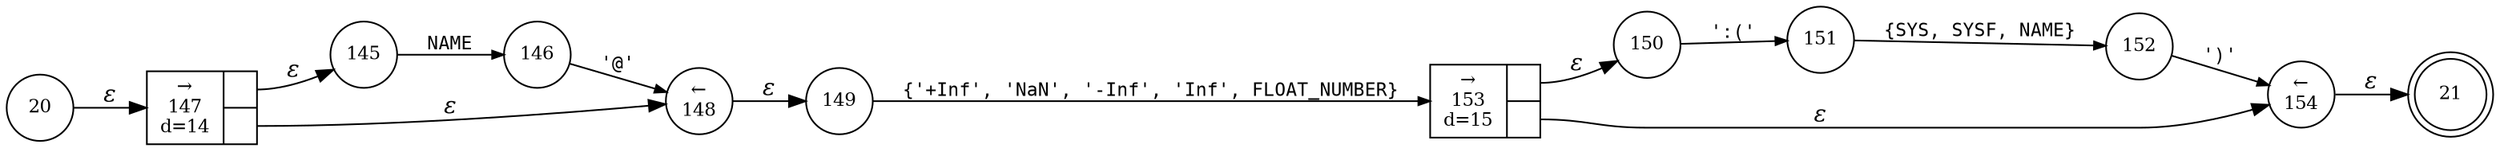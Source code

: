 digraph ATN {
rankdir=LR;
s21[fontsize=11, label="21", shape=doublecircle, fixedsize=true, width=.6];
s145[fontsize=11,label="145", shape=circle, fixedsize=true, width=.55, peripheries=1];
s146[fontsize=11,label="146", shape=circle, fixedsize=true, width=.55, peripheries=1];
s147[fontsize=11,label="{&rarr;\n147\nd=14|{<p0>|<p1>}}", shape=record, fixedsize=false, peripheries=1];
s20[fontsize=11,label="20", shape=circle, fixedsize=true, width=.55, peripheries=1];
s148[fontsize=11,label="&larr;\n148", shape=circle, fixedsize=true, width=.55, peripheries=1];
s149[fontsize=11,label="149", shape=circle, fixedsize=true, width=.55, peripheries=1];
s150[fontsize=11,label="150", shape=circle, fixedsize=true, width=.55, peripheries=1];
s151[fontsize=11,label="151", shape=circle, fixedsize=true, width=.55, peripheries=1];
s152[fontsize=11,label="152", shape=circle, fixedsize=true, width=.55, peripheries=1];
s153[fontsize=11,label="{&rarr;\n153\nd=15|{<p0>|<p1>}}", shape=record, fixedsize=false, peripheries=1];
s154[fontsize=11,label="&larr;\n154", shape=circle, fixedsize=true, width=.55, peripheries=1];
s20 -> s147 [fontname="Times-Italic", label="&epsilon;"];
s147:p0 -> s145 [fontname="Times-Italic", label="&epsilon;"];
s147:p1 -> s148 [fontname="Times-Italic", label="&epsilon;"];
s145 -> s146 [fontsize=11, fontname="Courier", arrowsize=.7, label = "NAME", arrowhead = normal];
s148 -> s149 [fontname="Times-Italic", label="&epsilon;"];
s146 -> s148 [fontsize=11, fontname="Courier", arrowsize=.7, label = "'@'", arrowhead = normal];
s149 -> s153 [fontsize=11, fontname="Courier", arrowsize=.7, label = "{'+Inf', 'NaN', '-Inf', 'Inf', FLOAT_NUMBER}", arrowhead = normal];
s153:p0 -> s150 [fontname="Times-Italic", label="&epsilon;"];
s153:p1 -> s154 [fontname="Times-Italic", label="&epsilon;"];
s150 -> s151 [fontsize=11, fontname="Courier", arrowsize=.7, label = "':('", arrowhead = normal];
s154 -> s21 [fontname="Times-Italic", label="&epsilon;"];
s151 -> s152 [fontsize=11, fontname="Courier", arrowsize=.7, label = "{SYS, SYSF, NAME}", arrowhead = normal];
s152 -> s154 [fontsize=11, fontname="Courier", arrowsize=.7, label = "')'", arrowhead = normal];
}